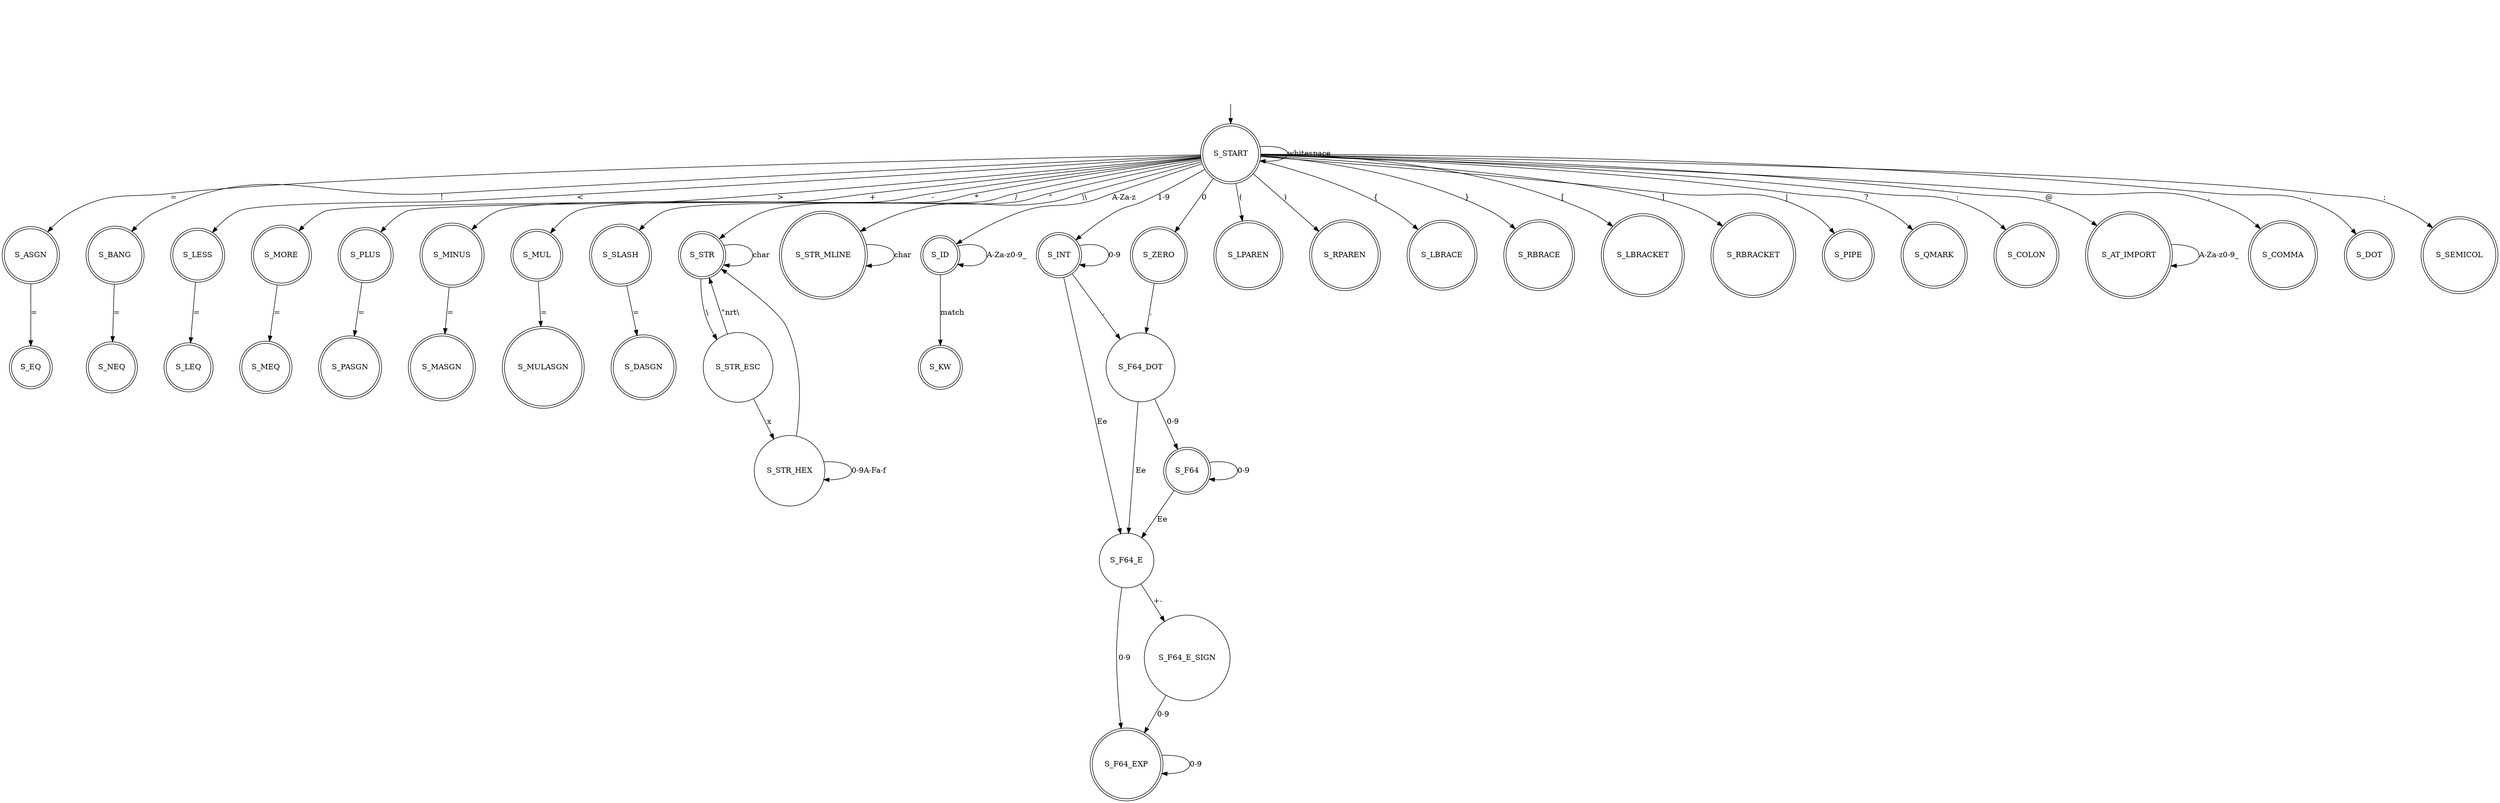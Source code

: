 digraph G {
    graph [nodesep=0.7]
    node [shape=circle]

    INVISIBLE_NODE [style=invis]
    S_START [shape="doublecircle"]
    INVISIBLE_NODE->S_START

    subgraph final_nodes{
        node [shape=doublecircle]
        S_ASGN; S_EQ; S_BANG; S_NEQ; S_LESS; S_LEQ; S_MORE; S_MEQ;
        S_PLUS; S_PASGN; S_MINUS; S_MASGN; S_MUL; S_MULASGN; S_SLASH; S_DASGN;
        S_STR; S_STR_MLINE;
        S_ID; S_KW;
        S_INT; S_F64; S_F64_EXP; S_ZERO;
        S_LPAREN; S_RPAREN; S_LBRACE; S_RBRACE; S_LBRACKET; S_RBRACKET; S_PIPE; 
        S_QMARK; S_COLON; S_AT_IMPORT; S_COMMA; S_DOT; S_SEMICOL;
    }
       
    S_START -> S_START [label="whitespace"]
    S_START -> S_SLASH [label="/"]

    S_START -> S_ASGN [label="="]
    S_ASGN -> S_EQ [label="="]

    S_START -> S_BANG [label="!"]
    S_BANG -> S_NEQ [label="="]

    S_START -> S_LESS [label="<"]
    S_LESS -> S_LEQ [label="="]

    S_START -> S_MORE [label=">"]
    S_MORE -> S_MEQ [label="="]

    S_START -> S_PLUS [label="+"]
    S_PLUS -> S_PASGN [label="="]

    S_START -> S_MINUS [label="-"]
    S_MINUS -> S_MASGN [label="="]

    S_START -> S_MUL [label="*"] 
    S_MUL -> S_MULASGN [label="="]

    S_SLASH -> S_DASGN [label="="]

    S_START -> S_STR [label="\""]
    S_STR -> S_STR [label="char"]
    S_STR -> S_STR_ESC [label="\\"]
    S_STR_ESC -> S_STR [label="\"nrt\\"]
    S_STR_ESC -> S_STR_HEX [label="x"]
    S_STR_HEX -> S_STR_HEX [label="0-9A-Fa-f"]
    S_STR_HEX -> S_STR
    S_START -> S_STR_MLINE [label="\\\\"]
    S_STR_MLINE -> S_STR_MLINE [label="char"]

    S_START -> S_ID [label="A-Za-z"]
    S_ID -> S_ID [label="A-Za-z0-9_"]
    S_ID -> S_KW [label="match"]

    S_START -> S_ZERO [label="0"]
    S_ZERO -> S_F64_DOT [label="."]
    S_START -> S_INT [label="1-9"]
    S_INT -> S_INT [label="0-9"]
    S_INT -> S_F64_DOT [label="."]
    S_F64_DOT -> S_F64 [label="0-9"]
    S_F64_DOT -> S_F64_E [label="Ee"]
    S_F64 -> S_F64 [label="0-9"]
    S_F64 -> S_F64_E [label="Ee"]
    S_F64_E -> S_F64_EXP [label="0-9"]
    S_F64_E -> S_F64_E_SIGN [label="+-"]
    S_F64_E_SIGN -> S_F64_EXP [label="0-9"]
    S_F64_EXP -> S_F64_EXP [label="0-9"]
    S_INT -> S_F64_E [label="Ee"]

    S_START -> S_AT_IMPORT [label="@"]
    S_AT_IMPORT -> S_AT_IMPORT [label="A-Za-z0-9_"]

    S_START -> S_COMMA [label=","]
    S_START -> S_DOT [label="."]
    S_START -> S_SEMICOL [label=";"]
    S_START -> S_QMARK [label="?"]
    S_START -> S_COLON [label=":"]

    S_START -> S_PIPE [label="|"]
    S_START -> S_LPAREN [label="("]
    S_START -> S_RPAREN [label=")"]
    S_START -> S_LBRACE [label="{"]
    S_START -> S_RBRACE [label="}"]
    S_START -> S_LBRACKET [label="["]
    S_START -> S_RBRACKET [label="]"]
}